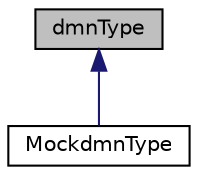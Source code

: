 digraph "dmnType"
{
 // LATEX_PDF_SIZE
  edge [fontname="Helvetica",fontsize="10",labelfontname="Helvetica",labelfontsize="10"];
  node [fontname="Helvetica",fontsize="10",shape=record];
  Node1 [label="dmnType",height=0.2,width=0.4,color="black", fillcolor="grey75", style="filled", fontcolor="black",tooltip="Domain type is to keep track with element belong to which domain and also different physical quantiti..."];
  Node1 -> Node2 [dir="back",color="midnightblue",fontsize="10",style="solid",fontname="Helvetica"];
  Node2 [label="MockdmnType",height=0.2,width=0.4,color="black", fillcolor="white", style="filled",URL="$class_mockdmn_type.html",tooltip=" "];
}
